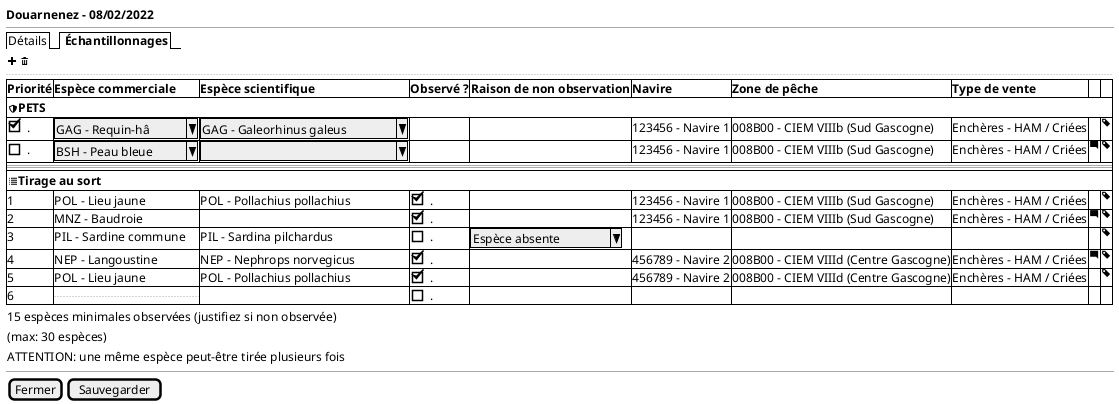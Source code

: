 @startsalt
{
<style>
saltDiagram {
}
</style>

  <b>Douarnenez - 08/02/2022
  --
  {/  Détails | <b> Échantillonnages}
  { <&plus> <&trash> }
  ..
	{#
	    <b>Priorité | <b>Espèce commerciale | <b>Espèce scientifique  | <b>Observé ? | <b>Raison de non observation | <b>Navire | <b>Zone de pêche| <b>Type de vente | . | .
         {
          <&shield><b>PETS
         } | * | * | * | * | * | * | * | * | * | *
        [X]. | ^GAG - Requin-hâ ^ | ^GAG - Galeorhinus galeus^ | . | . | 123456 - Navire 1 | 008B00 - CIEM VIIIb (Sud Gascogne) | Enchères - HAM / Criées | . | <&tag>
        []. | ^BSH - Peau bleue^ | ^                        ^ | . | . | 123456 - Navire 1 | 008B00 - CIEM VIIIb (Sud Gascogne) | Enchères - HAM / Criées | <&comment-square> | <&tag>
        == | * | * | * | * | * | * | * | * | * | *
         {
             <&list><b>Tirage au sort
         } | * | * | * | * | * | * | * | * | * | *
        1 | POL - Lieu jaune | POL - Pollachius pollachius | [X]. | . | 123456 - Navire 1 | 008B00 - CIEM VIIIb (Sud Gascogne) | Enchères - HAM / Criées | . | <&tag>
        2 | MNZ - Baudroie | . |  [X]. | . | 123456 - Navire 1 | 008B00 - CIEM VIIIb (Sud Gascogne) | Enchères - HAM / Criées | <&comment-square> | <&tag>
        3 | PIL - Sardine commune | PIL - Sardina pilchardus | [ ]. | ^ Espèce absente  ^  | . | . | . | . | <&tag>
        4 | NEP - Langoustine | NEP - Nephrops norvegicus | [X]. | . | 456789 - Navire 2 | 008B00 - CIEM VIIId (Centre Gascogne) | Enchères - HAM / Criées | <&comment-square> | <&tag>
        5 | POL - Lieu jaune | POL - Pollachius pollachius | [X]. | . | 456789 - Navire 2 | 008B00 - CIEM VIIId (Centre Gascogne) | Enchères - HAM / Criées | . | <&tag>
        6 | ... | . | [ ] . | . | . | . | . | .

    }
    { 15 espèces minimales observées (justifiez si non observée) }

    { (max: 30 espèces) }

    { ATTENTION: une même espèce peut-être tirée plusieurs fois }
  --


  {
    [Fermer] | [Sauvegarder]
  }
}
@endsalt
